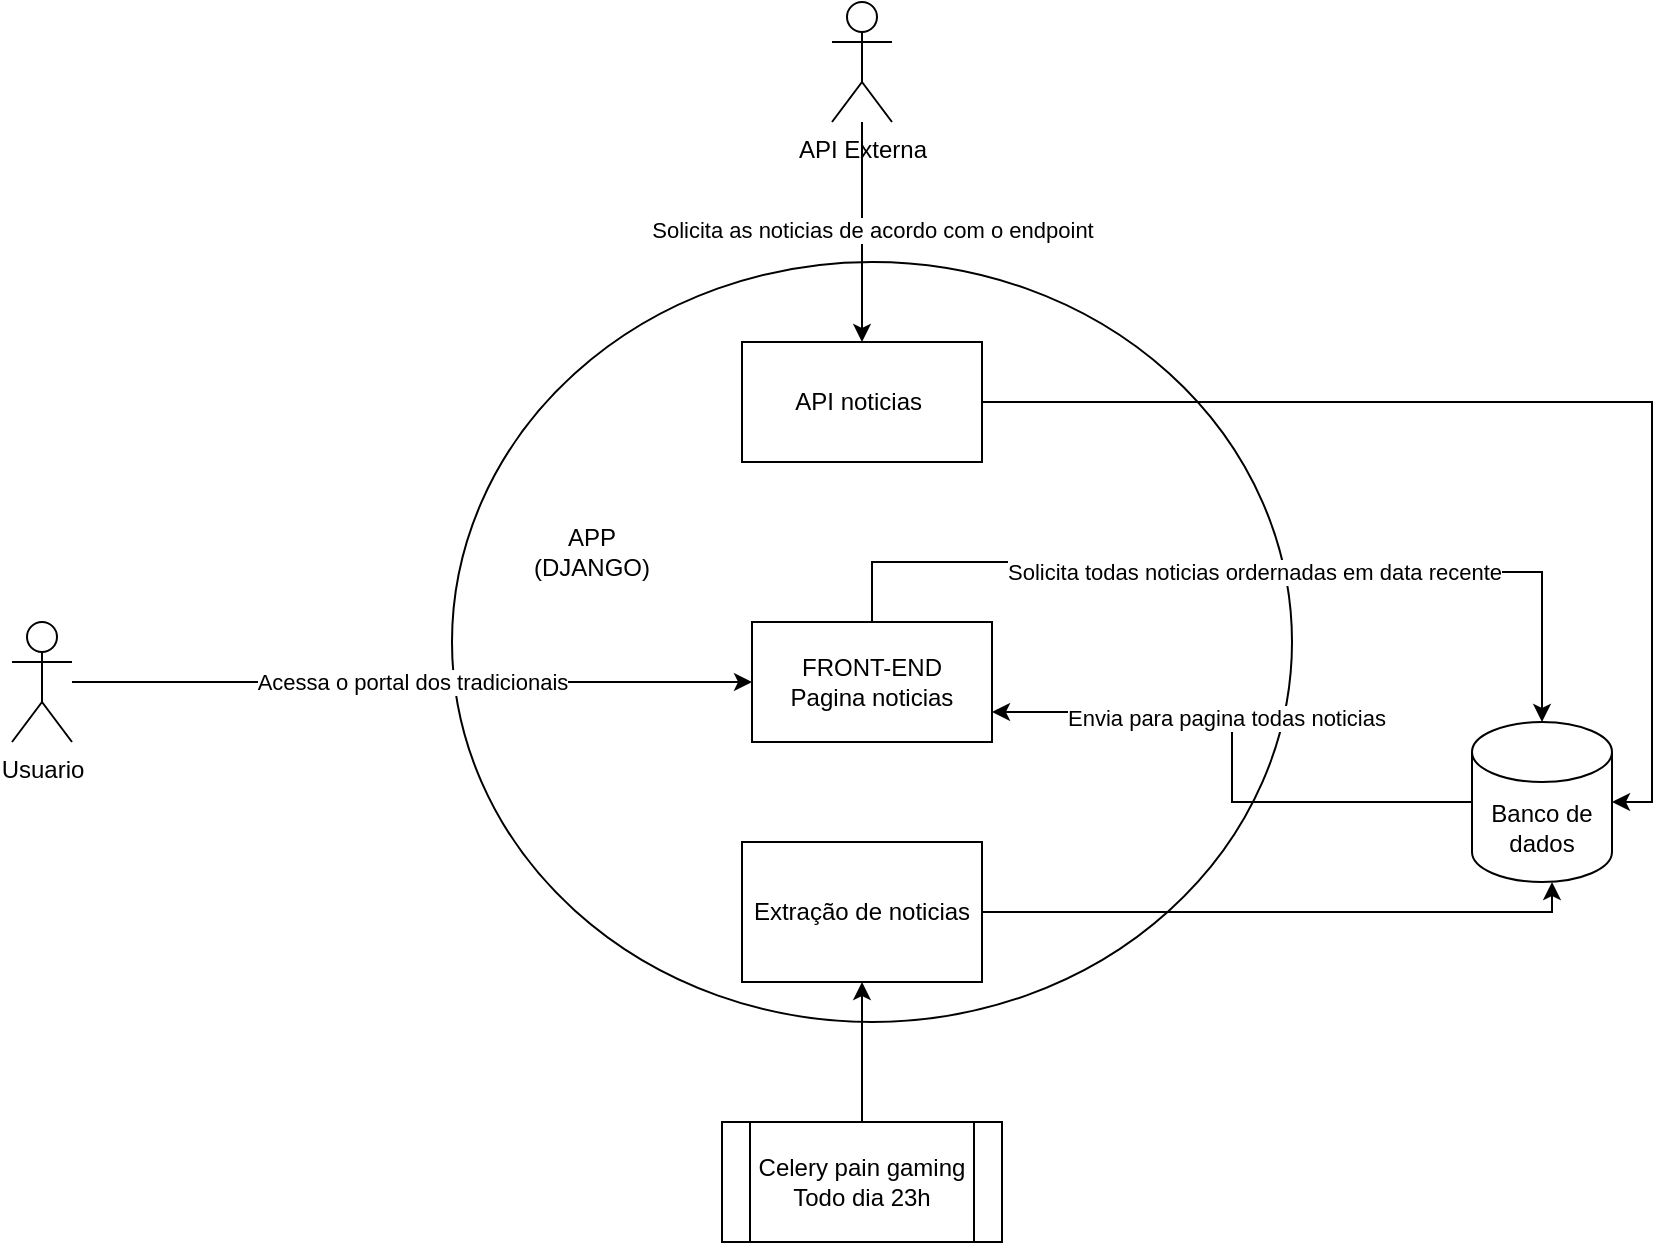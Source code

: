 <mxfile version="22.1.21" type="github">
  <diagram name="Página-1" id="79N3pCwPjmwRQq8qD3H3">
    <mxGraphModel dx="2261" dy="800" grid="1" gridSize="10" guides="1" tooltips="1" connect="1" arrows="1" fold="1" page="1" pageScale="1" pageWidth="827" pageHeight="1169" math="0" shadow="0">
      <root>
        <mxCell id="0" />
        <mxCell id="1" parent="0" />
        <mxCell id="O255DUQ4rKs0uwlkFZ7V-3" value="" style="ellipse;whiteSpace=wrap;html=1;" vertex="1" parent="1">
          <mxGeometry x="60" y="310" width="420" height="380" as="geometry" />
        </mxCell>
        <mxCell id="O255DUQ4rKs0uwlkFZ7V-8" style="edgeStyle=orthogonalEdgeStyle;rounded=0;orthogonalLoop=1;jettySize=auto;html=1;" edge="1" parent="1" source="O255DUQ4rKs0uwlkFZ7V-1" target="O255DUQ4rKs0uwlkFZ7V-2">
          <mxGeometry relative="1" as="geometry">
            <Array as="points">
              <mxPoint x="610" y="635" />
            </Array>
          </mxGeometry>
        </mxCell>
        <mxCell id="O255DUQ4rKs0uwlkFZ7V-1" value="Extração de noticias" style="rounded=0;whiteSpace=wrap;html=1;" vertex="1" parent="1">
          <mxGeometry x="205" y="600" width="120" height="70" as="geometry" />
        </mxCell>
        <mxCell id="O255DUQ4rKs0uwlkFZ7V-14" style="edgeStyle=orthogonalEdgeStyle;rounded=0;orthogonalLoop=1;jettySize=auto;html=1;entryX=1;entryY=0.75;entryDx=0;entryDy=0;" edge="1" parent="1" source="O255DUQ4rKs0uwlkFZ7V-2" target="O255DUQ4rKs0uwlkFZ7V-10">
          <mxGeometry relative="1" as="geometry" />
        </mxCell>
        <mxCell id="O255DUQ4rKs0uwlkFZ7V-16" value="Envia para pagina todas noticias" style="edgeLabel;html=1;align=center;verticalAlign=middle;resizable=0;points=[];" vertex="1" connectable="0" parent="O255DUQ4rKs0uwlkFZ7V-14">
          <mxGeometry x="0.181" y="3" relative="1" as="geometry">
            <mxPoint as="offset" />
          </mxGeometry>
        </mxCell>
        <mxCell id="O255DUQ4rKs0uwlkFZ7V-2" value="Banco de dados&lt;br&gt;" style="shape=cylinder3;whiteSpace=wrap;html=1;boundedLbl=1;backgroundOutline=1;size=15;" vertex="1" parent="1">
          <mxGeometry x="570" y="540" width="70" height="80" as="geometry" />
        </mxCell>
        <mxCell id="O255DUQ4rKs0uwlkFZ7V-5" value="APP (DJANGO)" style="text;html=1;strokeColor=none;fillColor=none;align=center;verticalAlign=middle;whiteSpace=wrap;rounded=0;" vertex="1" parent="1">
          <mxGeometry x="100" y="440" width="60" height="30" as="geometry" />
        </mxCell>
        <mxCell id="O255DUQ4rKs0uwlkFZ7V-7" style="edgeStyle=orthogonalEdgeStyle;rounded=0;orthogonalLoop=1;jettySize=auto;html=1;entryX=0.5;entryY=1;entryDx=0;entryDy=0;" edge="1" parent="1" source="O255DUQ4rKs0uwlkFZ7V-6" target="O255DUQ4rKs0uwlkFZ7V-1">
          <mxGeometry relative="1" as="geometry" />
        </mxCell>
        <mxCell id="O255DUQ4rKs0uwlkFZ7V-6" value="Celery pain gaming&lt;br&gt;Todo dia 23h" style="shape=process;whiteSpace=wrap;html=1;backgroundOutline=1;" vertex="1" parent="1">
          <mxGeometry x="195" y="740" width="140" height="60" as="geometry" />
        </mxCell>
        <mxCell id="O255DUQ4rKs0uwlkFZ7V-10" value="FRONT-END&lt;br&gt;Pagina noticias" style="rounded=0;whiteSpace=wrap;html=1;" vertex="1" parent="1">
          <mxGeometry x="210" y="490" width="120" height="60" as="geometry" />
        </mxCell>
        <mxCell id="O255DUQ4rKs0uwlkFZ7V-12" value="Acessa o portal dos tradicionais" style="edgeStyle=orthogonalEdgeStyle;rounded=0;orthogonalLoop=1;jettySize=auto;html=1;" edge="1" parent="1" source="O255DUQ4rKs0uwlkFZ7V-11" target="O255DUQ4rKs0uwlkFZ7V-10">
          <mxGeometry relative="1" as="geometry" />
        </mxCell>
        <mxCell id="O255DUQ4rKs0uwlkFZ7V-11" value="Usuario" style="shape=umlActor;verticalLabelPosition=bottom;verticalAlign=top;html=1;outlineConnect=0;" vertex="1" parent="1">
          <mxGeometry x="-160" y="490" width="30" height="60" as="geometry" />
        </mxCell>
        <mxCell id="O255DUQ4rKs0uwlkFZ7V-13" style="edgeStyle=orthogonalEdgeStyle;rounded=0;orthogonalLoop=1;jettySize=auto;html=1;entryX=0.5;entryY=0;entryDx=0;entryDy=0;entryPerimeter=0;" edge="1" parent="1" source="O255DUQ4rKs0uwlkFZ7V-10" target="O255DUQ4rKs0uwlkFZ7V-2">
          <mxGeometry relative="1" as="geometry">
            <Array as="points">
              <mxPoint x="270" y="460" />
              <mxPoint x="383" y="460" />
              <mxPoint x="383" y="465" />
              <mxPoint x="605" y="465" />
            </Array>
          </mxGeometry>
        </mxCell>
        <mxCell id="O255DUQ4rKs0uwlkFZ7V-15" value="Solicita todas noticias ordernadas em data recente" style="edgeLabel;html=1;align=center;verticalAlign=middle;resizable=0;points=[];" vertex="1" connectable="0" parent="O255DUQ4rKs0uwlkFZ7V-13">
          <mxGeometry x="0.015" y="-3" relative="1" as="geometry">
            <mxPoint y="-3" as="offset" />
          </mxGeometry>
        </mxCell>
        <mxCell id="O255DUQ4rKs0uwlkFZ7V-20" style="edgeStyle=orthogonalEdgeStyle;rounded=0;orthogonalLoop=1;jettySize=auto;html=1;" edge="1" parent="1" source="O255DUQ4rKs0uwlkFZ7V-19" target="O255DUQ4rKs0uwlkFZ7V-23">
          <mxGeometry relative="1" as="geometry" />
        </mxCell>
        <mxCell id="O255DUQ4rKs0uwlkFZ7V-26" value="Solicita as noticias de acordo com o endpoint" style="edgeLabel;html=1;align=center;verticalAlign=middle;resizable=0;points=[];" vertex="1" connectable="0" parent="O255DUQ4rKs0uwlkFZ7V-20">
          <mxGeometry x="-0.029" y="-1" relative="1" as="geometry">
            <mxPoint x="6" as="offset" />
          </mxGeometry>
        </mxCell>
        <mxCell id="O255DUQ4rKs0uwlkFZ7V-19" value="API Externa&lt;br&gt;" style="shape=umlActor;verticalLabelPosition=bottom;verticalAlign=top;html=1;outlineConnect=0;" vertex="1" parent="1">
          <mxGeometry x="250" y="180" width="30" height="60" as="geometry" />
        </mxCell>
        <mxCell id="O255DUQ4rKs0uwlkFZ7V-23" value="API noticias&amp;nbsp;" style="whiteSpace=wrap;html=1;" vertex="1" parent="1">
          <mxGeometry x="205" y="350" width="120" height="60" as="geometry" />
        </mxCell>
        <mxCell id="O255DUQ4rKs0uwlkFZ7V-25" style="edgeStyle=orthogonalEdgeStyle;rounded=0;orthogonalLoop=1;jettySize=auto;html=1;entryX=1;entryY=0.5;entryDx=0;entryDy=0;entryPerimeter=0;" edge="1" parent="1" source="O255DUQ4rKs0uwlkFZ7V-23" target="O255DUQ4rKs0uwlkFZ7V-2">
          <mxGeometry relative="1" as="geometry" />
        </mxCell>
      </root>
    </mxGraphModel>
  </diagram>
</mxfile>
